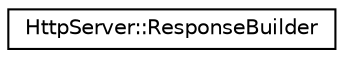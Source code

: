digraph "Graphical Class Hierarchy"
{
  edge [fontname="Helvetica",fontsize="10",labelfontname="Helvetica",labelfontsize="10"];
  node [fontname="Helvetica",fontsize="10",shape=record];
  rankdir="LR";
  Node0 [label="HttpServer::ResponseBuilder",height=0.2,width=0.4,color="black", fillcolor="white", style="filled",URL="$classHttpServer_1_1ResponseBuilder.html",tooltip="A fancier version of a builder pattern, allowing for cascade calls of it&#39;s methods. Build a HttpResponse. Absoulte minimum to create a HttpResponse is to set it&#39;s StatusCode. Does not remember values of HttpRequest after returning it to the user. "];
}
